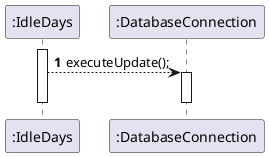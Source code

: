 @startuml
'https://plantuml.com/sequence-diagram

autonumber
participant ":IdleDays" as ui
participant ":DatabaseConnection"
activate ui

ui --> ":DatabaseConnection" : executeUpdate();
activate ":DatabaseConnection"
deactivate ":DatabaseConnection"
deactivate ui
@enduml